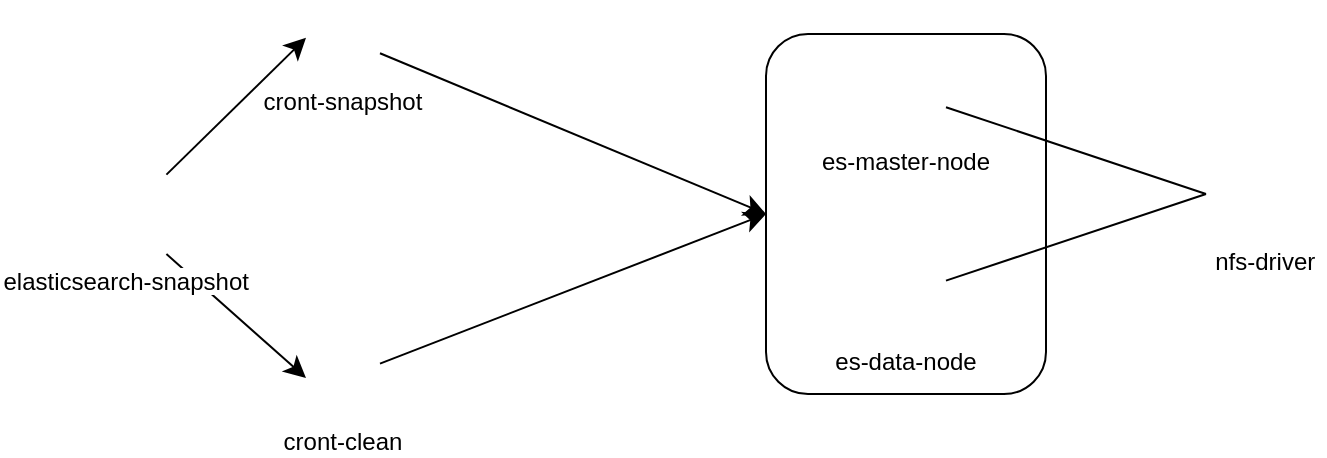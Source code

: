 <mxfile version="26.0.2">
  <diagram name="Page-1" id="BLA5Gf1bSCCKSAg68dei">
    <mxGraphModel dx="1345" dy="700" grid="1" gridSize="10" guides="1" tooltips="1" connect="1" arrows="1" fold="1" page="1" pageScale="1" pageWidth="1169" pageHeight="827" math="0" shadow="0">
      <root>
        <mxCell id="0" />
        <mxCell id="1" parent="0" />
        <mxCell id="ukOPBdbwDyiYUJpBMchN-7" value="" style="rounded=1;whiteSpace=wrap;html=1;fillColor=none;" vertex="1" parent="1">
          <mxGeometry x="720" y="240" width="140" height="180" as="geometry" />
        </mxCell>
        <mxCell id="ukOPBdbwDyiYUJpBMchN-15" style="edgeStyle=none;curved=1;rounded=0;orthogonalLoop=1;jettySize=auto;html=1;entryX=0;entryY=0.5;entryDx=0;entryDy=0;fontSize=12;startSize=8;endSize=8;" edge="1" parent="1" source="ukOPBdbwDyiYUJpBMchN-1" target="ukOPBdbwDyiYUJpBMchN-13">
          <mxGeometry relative="1" as="geometry" />
        </mxCell>
        <mxCell id="ukOPBdbwDyiYUJpBMchN-16" style="edgeStyle=none;curved=1;rounded=0;orthogonalLoop=1;jettySize=auto;html=1;exitX=1;exitY=1;exitDx=0;exitDy=0;entryX=0;entryY=0.5;entryDx=0;entryDy=0;fontSize=12;startSize=8;endSize=8;" edge="1" parent="1" source="ukOPBdbwDyiYUJpBMchN-1" target="ukOPBdbwDyiYUJpBMchN-14">
          <mxGeometry relative="1" as="geometry" />
        </mxCell>
        <mxCell id="ukOPBdbwDyiYUJpBMchN-1" value="elasticsearch-snapshot" style="shape=image;verticalLabelPosition=bottom;labelBackgroundColor=default;verticalAlign=top;aspect=fixed;imageAspect=0;image=https://static-00.iconduck.com/assets.00/nestjs-icon-2048x2040-3rrvcej8.png;" vertex="1" parent="1">
          <mxGeometry x="380" y="309.98" width="40.21" height="40.04" as="geometry" />
        </mxCell>
        <mxCell id="ukOPBdbwDyiYUJpBMchN-9" style="edgeStyle=none;curved=1;rounded=0;orthogonalLoop=1;jettySize=auto;html=1;entryX=0;entryY=0.5;entryDx=0;entryDy=0;fontSize=12;startSize=8;endSize=8;endArrow=none;endFill=0;" edge="1" parent="1" source="ukOPBdbwDyiYUJpBMchN-2" target="ukOPBdbwDyiYUJpBMchN-6">
          <mxGeometry relative="1" as="geometry" />
        </mxCell>
        <mxCell id="ukOPBdbwDyiYUJpBMchN-2" value="es-data-node" style="shape=image;verticalLabelPosition=bottom;labelBackgroundColor=default;verticalAlign=top;aspect=fixed;imageAspect=0;image=https://cdn.worldvectorlogo.com/logos/elasticsearch.svg;" vertex="1" parent="1">
          <mxGeometry x="770" y="350" width="40" height="40" as="geometry" />
        </mxCell>
        <mxCell id="ukOPBdbwDyiYUJpBMchN-10" style="edgeStyle=none;curved=1;rounded=0;orthogonalLoop=1;jettySize=auto;html=1;entryX=0;entryY=0.5;entryDx=0;entryDy=0;fontSize=12;startSize=8;endSize=8;endArrow=none;endFill=0;" edge="1" parent="1" source="ukOPBdbwDyiYUJpBMchN-4" target="ukOPBdbwDyiYUJpBMchN-6">
          <mxGeometry relative="1" as="geometry" />
        </mxCell>
        <mxCell id="ukOPBdbwDyiYUJpBMchN-4" value="es-master-node" style="shape=image;verticalLabelPosition=bottom;labelBackgroundColor=default;verticalAlign=top;aspect=fixed;imageAspect=0;image=https://cdn.worldvectorlogo.com/logos/elasticsearch.svg;" vertex="1" parent="1">
          <mxGeometry x="770" y="249.96" width="40" height="40" as="geometry" />
        </mxCell>
        <mxCell id="ukOPBdbwDyiYUJpBMchN-6" value="nfs-driver" style="shape=image;verticalLabelPosition=bottom;labelBackgroundColor=default;verticalAlign=top;aspect=fixed;imageAspect=0;image=https://icon-library.com/images/storage-area-network-icon/storage-area-network-icon-12.jpg;" vertex="1" parent="1">
          <mxGeometry x="940" y="300" width="59.26" height="40" as="geometry" />
        </mxCell>
        <mxCell id="ukOPBdbwDyiYUJpBMchN-17" style="edgeStyle=none;curved=1;rounded=0;orthogonalLoop=1;jettySize=auto;html=1;entryX=0;entryY=0.5;entryDx=0;entryDy=0;fontSize=12;startSize=8;endSize=8;" edge="1" parent="1" source="ukOPBdbwDyiYUJpBMchN-13" target="ukOPBdbwDyiYUJpBMchN-7">
          <mxGeometry relative="1" as="geometry" />
        </mxCell>
        <mxCell id="ukOPBdbwDyiYUJpBMchN-13" value="cront-snapshot" style="shape=image;verticalLabelPosition=bottom;labelBackgroundColor=default;verticalAlign=top;aspect=fixed;imageAspect=0;image=https://cdn-icons-png.flaticon.com/512/6213/6213346.png;clipPath=inset(12% 11% 11.67% 10.67%);" vertex="1" parent="1">
          <mxGeometry x="490" y="223.92" width="36.99" height="36.04" as="geometry" />
        </mxCell>
        <mxCell id="ukOPBdbwDyiYUJpBMchN-18" style="edgeStyle=none;curved=1;rounded=0;orthogonalLoop=1;jettySize=auto;html=1;entryX=0;entryY=0.5;entryDx=0;entryDy=0;fontSize=12;startSize=8;endSize=8;" edge="1" parent="1" source="ukOPBdbwDyiYUJpBMchN-14" target="ukOPBdbwDyiYUJpBMchN-7">
          <mxGeometry relative="1" as="geometry" />
        </mxCell>
        <mxCell id="ukOPBdbwDyiYUJpBMchN-14" value="cront-clean" style="shape=image;verticalLabelPosition=bottom;labelBackgroundColor=default;verticalAlign=top;aspect=fixed;imageAspect=0;image=https://cdn-icons-png.flaticon.com/512/6213/6213346.png;clipPath=inset(12% 11% 11.67% 10.67%);" vertex="1" parent="1">
          <mxGeometry x="490" y="393.96" width="36.99" height="36.04" as="geometry" />
        </mxCell>
      </root>
    </mxGraphModel>
  </diagram>
</mxfile>

